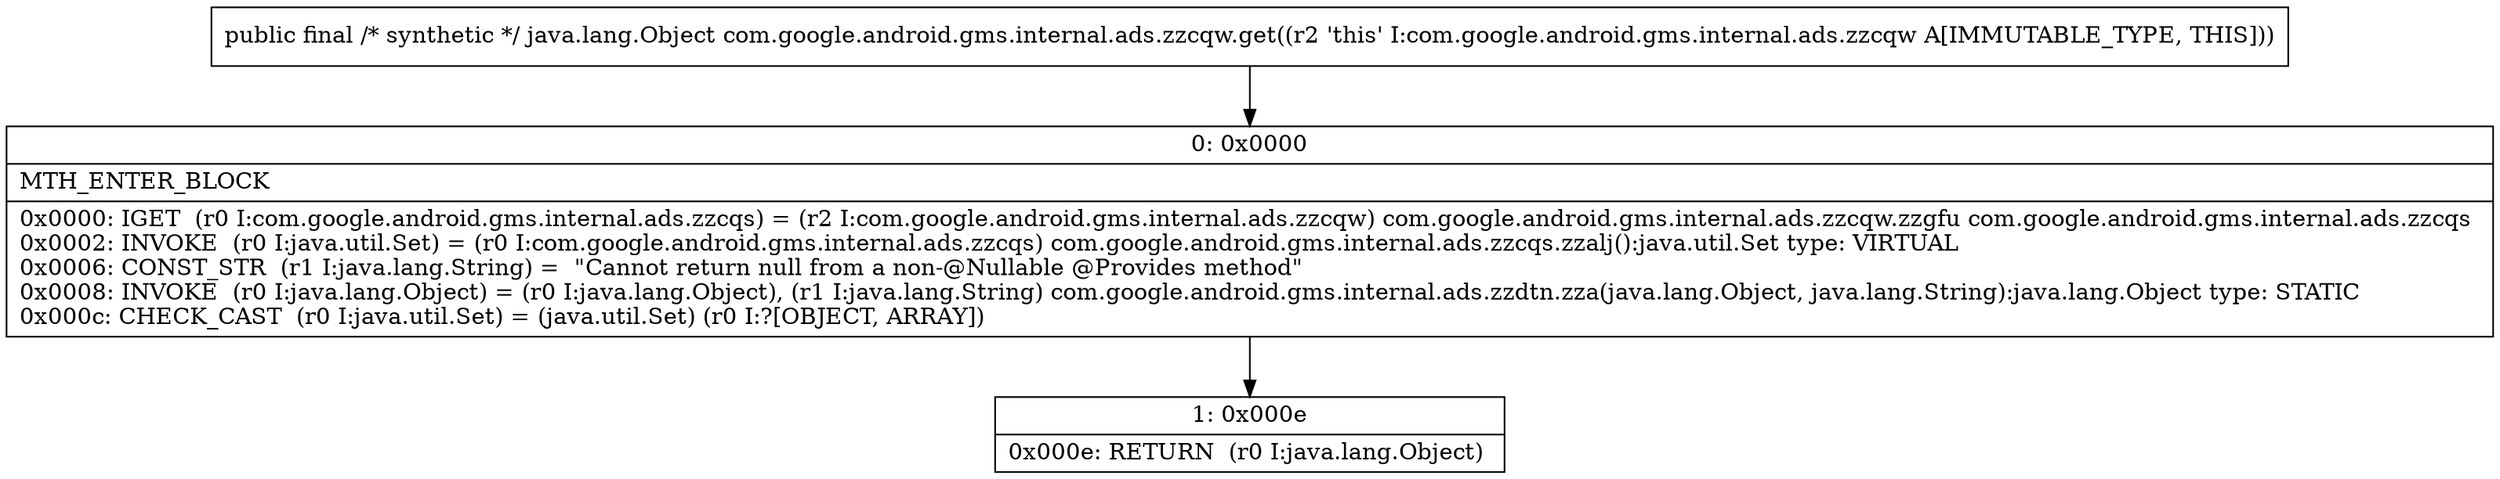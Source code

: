 digraph "CFG forcom.google.android.gms.internal.ads.zzcqw.get()Ljava\/lang\/Object;" {
Node_0 [shape=record,label="{0\:\ 0x0000|MTH_ENTER_BLOCK\l|0x0000: IGET  (r0 I:com.google.android.gms.internal.ads.zzcqs) = (r2 I:com.google.android.gms.internal.ads.zzcqw) com.google.android.gms.internal.ads.zzcqw.zzgfu com.google.android.gms.internal.ads.zzcqs \l0x0002: INVOKE  (r0 I:java.util.Set) = (r0 I:com.google.android.gms.internal.ads.zzcqs) com.google.android.gms.internal.ads.zzcqs.zzalj():java.util.Set type: VIRTUAL \l0x0006: CONST_STR  (r1 I:java.lang.String) =  \"Cannot return null from a non\-@Nullable @Provides method\" \l0x0008: INVOKE  (r0 I:java.lang.Object) = (r0 I:java.lang.Object), (r1 I:java.lang.String) com.google.android.gms.internal.ads.zzdtn.zza(java.lang.Object, java.lang.String):java.lang.Object type: STATIC \l0x000c: CHECK_CAST  (r0 I:java.util.Set) = (java.util.Set) (r0 I:?[OBJECT, ARRAY]) \l}"];
Node_1 [shape=record,label="{1\:\ 0x000e|0x000e: RETURN  (r0 I:java.lang.Object) \l}"];
MethodNode[shape=record,label="{public final \/* synthetic *\/ java.lang.Object com.google.android.gms.internal.ads.zzcqw.get((r2 'this' I:com.google.android.gms.internal.ads.zzcqw A[IMMUTABLE_TYPE, THIS])) }"];
MethodNode -> Node_0;
Node_0 -> Node_1;
}

